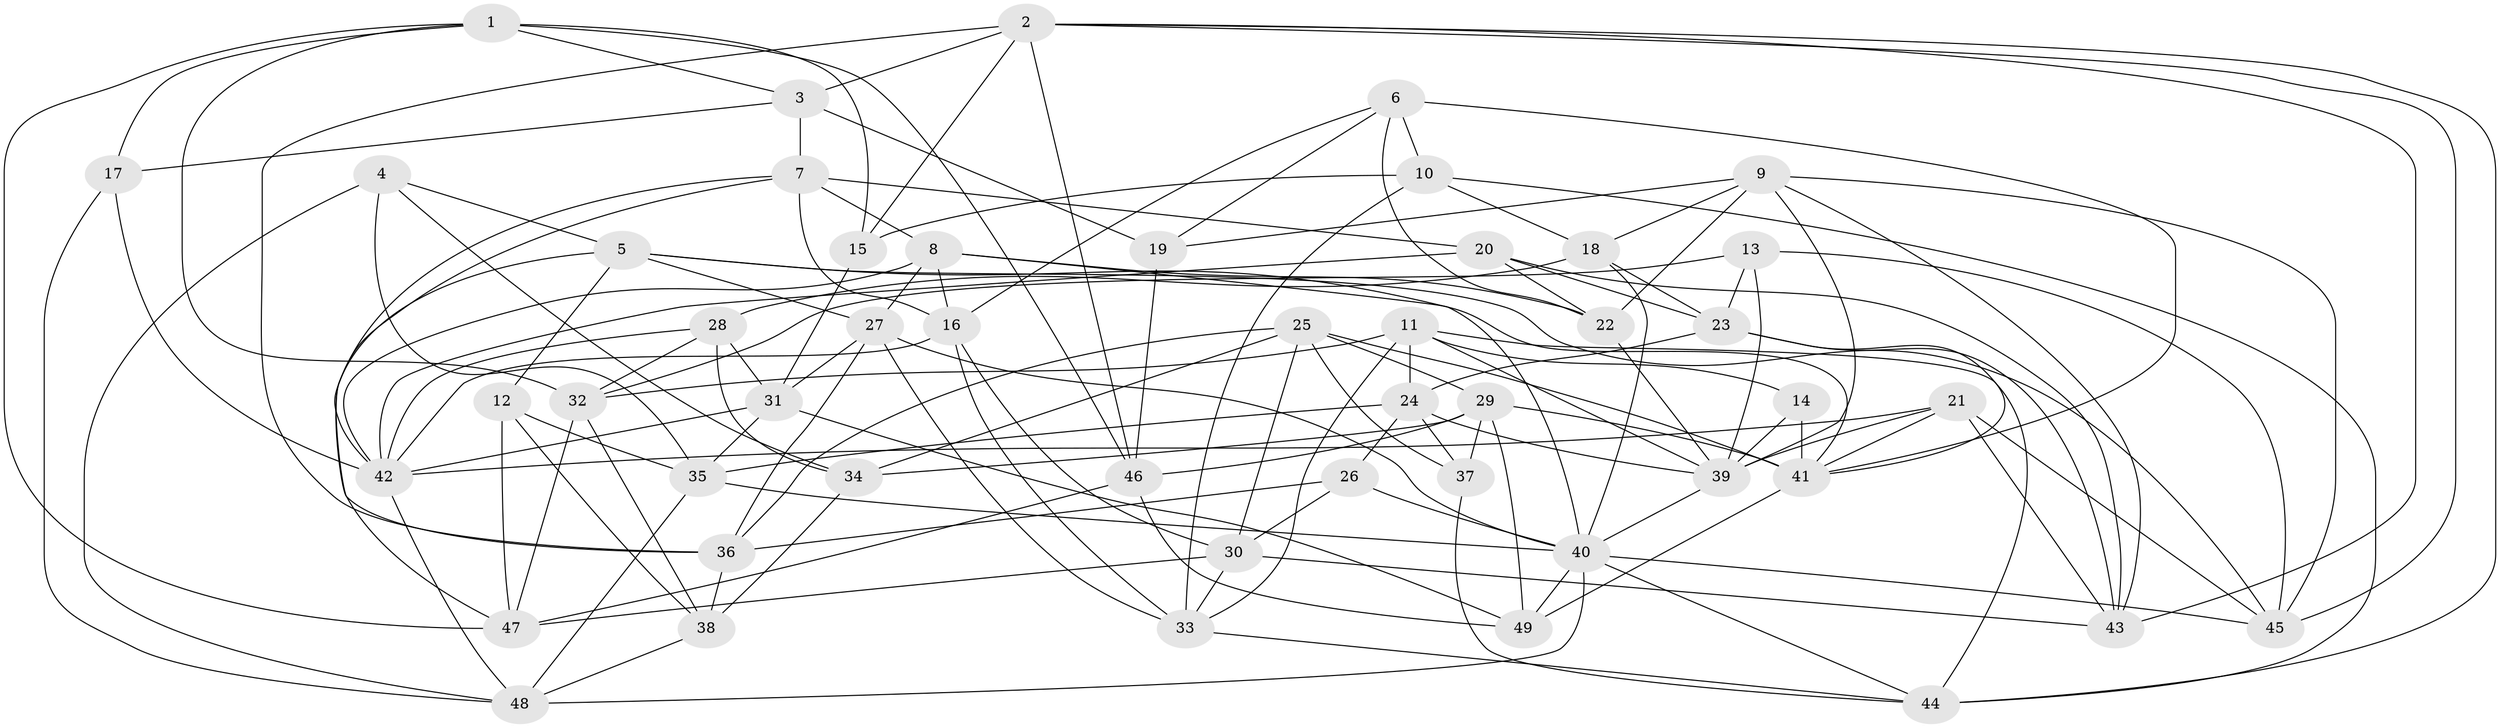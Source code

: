 // original degree distribution, {4: 1.0}
// Generated by graph-tools (version 1.1) at 2025/26/03/09/25 03:26:58]
// undirected, 49 vertices, 138 edges
graph export_dot {
graph [start="1"]
  node [color=gray90,style=filled];
  1;
  2;
  3;
  4;
  5;
  6;
  7;
  8;
  9;
  10;
  11;
  12;
  13;
  14;
  15;
  16;
  17;
  18;
  19;
  20;
  21;
  22;
  23;
  24;
  25;
  26;
  27;
  28;
  29;
  30;
  31;
  32;
  33;
  34;
  35;
  36;
  37;
  38;
  39;
  40;
  41;
  42;
  43;
  44;
  45;
  46;
  47;
  48;
  49;
  1 -- 3 [weight=1.0];
  1 -- 15 [weight=1.0];
  1 -- 17 [weight=1.0];
  1 -- 32 [weight=1.0];
  1 -- 46 [weight=1.0];
  1 -- 47 [weight=1.0];
  2 -- 3 [weight=2.0];
  2 -- 15 [weight=1.0];
  2 -- 36 [weight=1.0];
  2 -- 43 [weight=1.0];
  2 -- 44 [weight=1.0];
  2 -- 45 [weight=1.0];
  2 -- 46 [weight=1.0];
  3 -- 7 [weight=1.0];
  3 -- 17 [weight=1.0];
  3 -- 19 [weight=1.0];
  4 -- 5 [weight=1.0];
  4 -- 34 [weight=1.0];
  4 -- 35 [weight=1.0];
  4 -- 48 [weight=1.0];
  5 -- 12 [weight=1.0];
  5 -- 27 [weight=1.0];
  5 -- 41 [weight=1.0];
  5 -- 45 [weight=1.0];
  5 -- 47 [weight=1.0];
  6 -- 10 [weight=2.0];
  6 -- 16 [weight=1.0];
  6 -- 19 [weight=1.0];
  6 -- 22 [weight=1.0];
  6 -- 41 [weight=1.0];
  7 -- 8 [weight=1.0];
  7 -- 16 [weight=1.0];
  7 -- 20 [weight=1.0];
  7 -- 36 [weight=1.0];
  7 -- 42 [weight=1.0];
  8 -- 16 [weight=1.0];
  8 -- 22 [weight=1.0];
  8 -- 27 [weight=1.0];
  8 -- 40 [weight=1.0];
  8 -- 42 [weight=1.0];
  9 -- 18 [weight=1.0];
  9 -- 19 [weight=1.0];
  9 -- 22 [weight=1.0];
  9 -- 39 [weight=1.0];
  9 -- 43 [weight=1.0];
  9 -- 45 [weight=1.0];
  10 -- 15 [weight=1.0];
  10 -- 18 [weight=1.0];
  10 -- 33 [weight=1.0];
  10 -- 44 [weight=1.0];
  11 -- 14 [weight=1.0];
  11 -- 24 [weight=1.0];
  11 -- 32 [weight=1.0];
  11 -- 33 [weight=1.0];
  11 -- 39 [weight=1.0];
  11 -- 44 [weight=1.0];
  12 -- 35 [weight=1.0];
  12 -- 38 [weight=1.0];
  12 -- 47 [weight=1.0];
  13 -- 23 [weight=1.0];
  13 -- 32 [weight=1.0];
  13 -- 39 [weight=1.0];
  13 -- 45 [weight=1.0];
  14 -- 39 [weight=1.0];
  14 -- 41 [weight=2.0];
  15 -- 31 [weight=1.0];
  16 -- 30 [weight=1.0];
  16 -- 33 [weight=1.0];
  16 -- 42 [weight=1.0];
  17 -- 42 [weight=1.0];
  17 -- 48 [weight=1.0];
  18 -- 23 [weight=1.0];
  18 -- 28 [weight=2.0];
  18 -- 40 [weight=1.0];
  19 -- 46 [weight=1.0];
  20 -- 22 [weight=1.0];
  20 -- 23 [weight=1.0];
  20 -- 42 [weight=2.0];
  20 -- 43 [weight=1.0];
  21 -- 39 [weight=2.0];
  21 -- 41 [weight=1.0];
  21 -- 42 [weight=1.0];
  21 -- 43 [weight=1.0];
  21 -- 45 [weight=1.0];
  22 -- 39 [weight=2.0];
  23 -- 24 [weight=1.0];
  23 -- 41 [weight=1.0];
  23 -- 43 [weight=1.0];
  24 -- 26 [weight=1.0];
  24 -- 35 [weight=1.0];
  24 -- 37 [weight=1.0];
  24 -- 39 [weight=1.0];
  25 -- 29 [weight=1.0];
  25 -- 30 [weight=1.0];
  25 -- 34 [weight=1.0];
  25 -- 36 [weight=1.0];
  25 -- 37 [weight=1.0];
  25 -- 41 [weight=1.0];
  26 -- 30 [weight=1.0];
  26 -- 36 [weight=1.0];
  26 -- 40 [weight=1.0];
  27 -- 31 [weight=1.0];
  27 -- 33 [weight=1.0];
  27 -- 36 [weight=1.0];
  27 -- 40 [weight=1.0];
  28 -- 31 [weight=1.0];
  28 -- 32 [weight=1.0];
  28 -- 34 [weight=1.0];
  28 -- 42 [weight=1.0];
  29 -- 34 [weight=1.0];
  29 -- 37 [weight=1.0];
  29 -- 41 [weight=1.0];
  29 -- 46 [weight=1.0];
  29 -- 49 [weight=1.0];
  30 -- 33 [weight=1.0];
  30 -- 43 [weight=1.0];
  30 -- 47 [weight=1.0];
  31 -- 35 [weight=1.0];
  31 -- 42 [weight=1.0];
  31 -- 49 [weight=1.0];
  32 -- 38 [weight=1.0];
  32 -- 47 [weight=1.0];
  33 -- 44 [weight=1.0];
  34 -- 38 [weight=2.0];
  35 -- 40 [weight=1.0];
  35 -- 48 [weight=1.0];
  36 -- 38 [weight=1.0];
  37 -- 44 [weight=1.0];
  38 -- 48 [weight=1.0];
  39 -- 40 [weight=1.0];
  40 -- 44 [weight=1.0];
  40 -- 45 [weight=1.0];
  40 -- 48 [weight=1.0];
  40 -- 49 [weight=1.0];
  41 -- 49 [weight=2.0];
  42 -- 48 [weight=1.0];
  46 -- 47 [weight=1.0];
  46 -- 49 [weight=1.0];
}
